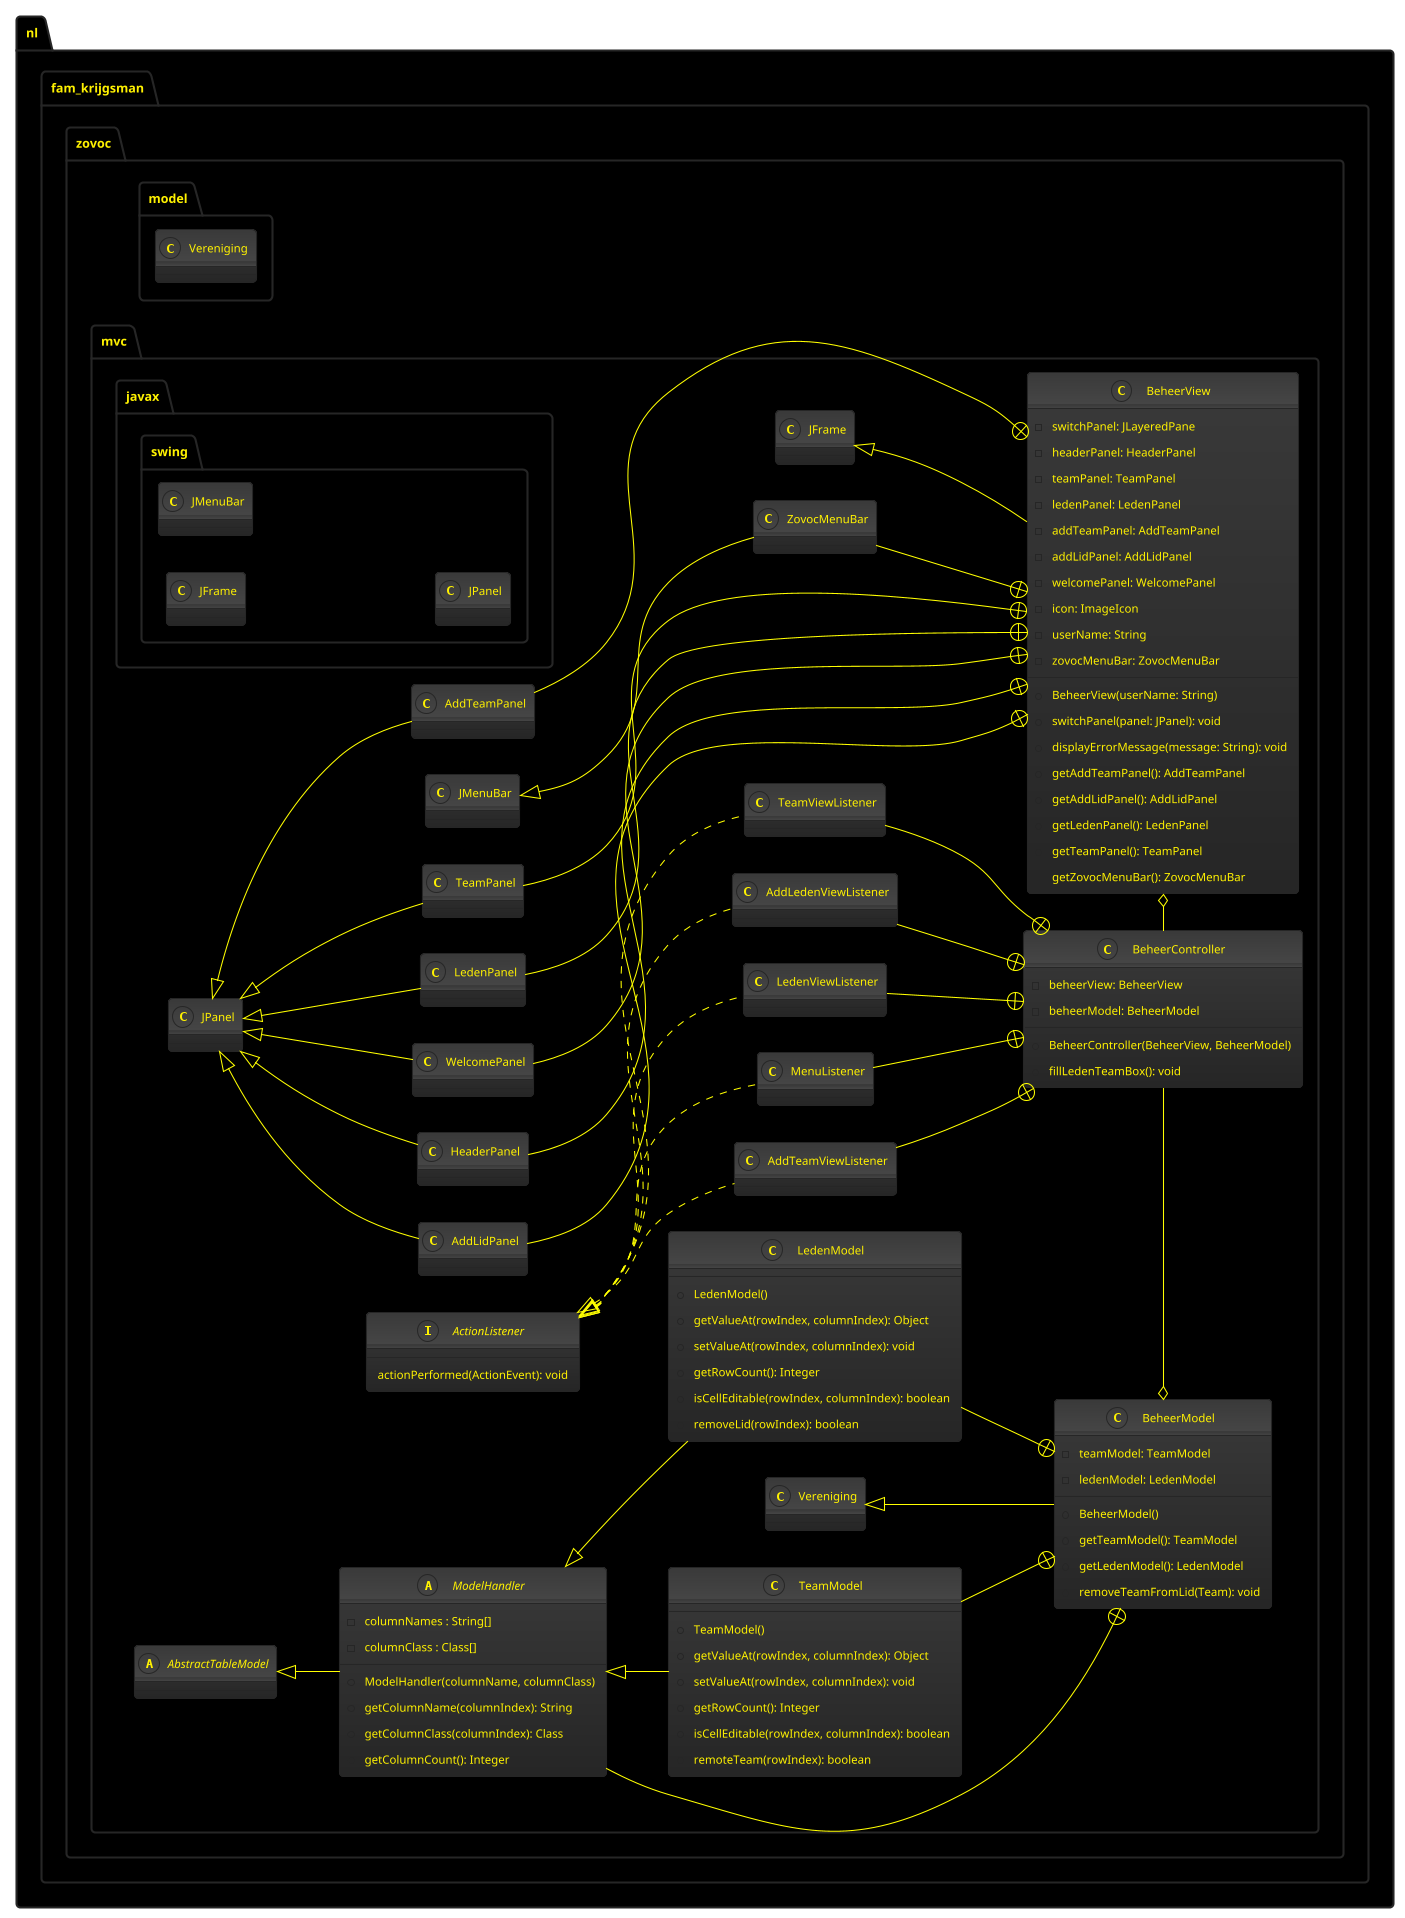 @startuml
'https://plantuml.com/class-diagram
left to right direction
!theme black-knight

skinparam class {
    ArrowColor Yellow
    ArrowThickness 1
}

skinparam package {
    BackgroundColor #000000
}

Package nl.fam_krijgsman.zovoc.model {
class Vereniging
}

Package nl.fam_krijgsman.zovoc.mvc {
Package javax.swing{
    class JFrame
    class JMenuBar
    class JPanel
}

class BeheerModel extends Vereniging {
    - teamModel: TeamModel
    - ledenModel: LedenModel
    + BeheerModel()
    + getTeamModel(): TeamModel
    + getLedenModel(): LedenModel
    + removeTeamFromLid(Team): void
}

class TeamModel extends ModelHandler {
    + TeamModel()
    + getValueAt(rowIndex, columnIndex): Object
    + setValueAt(rowIndex, columnIndex): void
    + getRowCount(): Integer
    + isCellEditable(rowIndex, columnIndex): boolean
    + remoteTeam(rowIndex): boolean
}

class LedenModel extends ModelHandler {
    + LedenModel()
    + getValueAt(rowIndex, columnIndex): Object
    + setValueAt(rowIndex, columnIndex): void
    + getRowCount(): Integer
    + isCellEditable(rowIndex, columnIndex): boolean
    + removeLid(rowIndex): boolean
}

abstract class ModelHandler extends AbstractTableModel {
    - columnNames : String[]
    - columnClass : Class[]
    + ModelHandler(columnName, columnClass)
    + getColumnName(columnIndex): String
    + getColumnClass(columnIndex): Class
    + getColumnCount(): Integer
}

abstract class AbstractTableModel

class BeheerView extends JFrame {
    - switchPanel: JLayeredPane
    - headerPanel: HeaderPanel
    - teamPanel: TeamPanel
    - ledenPanel: LedenPanel
    - addTeamPanel: AddTeamPanel
    - addLidPanel: AddLidPanel
    - welcomePanel: WelcomePanel
    - icon: ImageIcon
    - userName: String
    - zovocMenuBar: ZovocMenuBar
    + BeheerView(userName: String)
    + switchPanel(panel: JPanel): void
    + displayErrorMessage(message: String): void
    + getAddTeamPanel(): AddTeamPanel
    + getAddLidPanel(): AddLidPanel
    + getLedenPanel(): LedenPanel
    + getTeamPanel(): TeamPanel
    + getZovocMenuBar(): ZovocMenuBar
}

class BeheerController {
    - beheerView: BeheerView
    - beheerModel: BeheerModel
    + BeheerController(BeheerView, BeheerModel)
    + fillLedenTeamBox(): void
}

'Beheerview
class ZovocMenuBar extends JMenuBar
class HeaderPanel extends JPanel
class WelcomePanel extends JPanel
class LedenPanel extends JPanel
class TeamPanel extends JPanel
class AddTeamPanel extends JPanel
class AddLidPanel extends JPanel

'BeheerController
interface ActionListener {
    actionPerformed(ActionEvent): void
}
class MenuListener implements ActionListener
class LedenViewListener implements ActionListener
class AddLedenViewListener implements ActionListener
class TeamViewListener implements ActionListener
class AddTeamViewListener implements ActionListener


'interne Beheermodel classes
TeamModel --+ BeheerModel
LedenModel --+ BeheerModel
ModelHandler --+ BeheerModel

'interne Beheerview classes
ZovocMenuBar --+ BeheerView
HeaderPanel --+ BeheerView
WelcomePanel --+ BeheerView
LedenPanel ---+ BeheerView
TeamPanel ---+ BeheerView
AddTeamPanel ---+ BeheerView
AddLidPanel ---+ BeheerView

'interne Beheercontroller classes
MenuListener --+ BeheerController
LedenViewListener --+ BeheerController
AddLedenViewListener --+ BeheerController
TeamViewListener --+ BeheerController
AddTeamViewListener --+ BeheerController

BeheerController -o BeheerView
BeheerModel o- BeheerController

}



@enduml